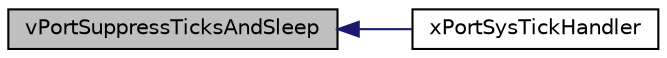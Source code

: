 digraph "vPortSuppressTicksAndSleep"
{
  edge [fontname="Helvetica",fontsize="10",labelfontname="Helvetica",labelfontsize="10"];
  node [fontname="Helvetica",fontsize="10",shape=record];
  rankdir="LR";
  Node9 [label="vPortSuppressTicksAndSleep",height=0.2,width=0.4,color="black", fillcolor="grey75", style="filled", fontcolor="black"];
  Node9 -> Node10 [dir="back",color="midnightblue",fontsize="10",style="solid",fontname="Helvetica"];
  Node10 [label="xPortSysTickHandler",height=0.2,width=0.4,color="black", fillcolor="white", style="filled",URL="$_a_r_m___c_m0_2port_8c.html#a78100b2d36913d0b45565be8975e5de8"];
}
